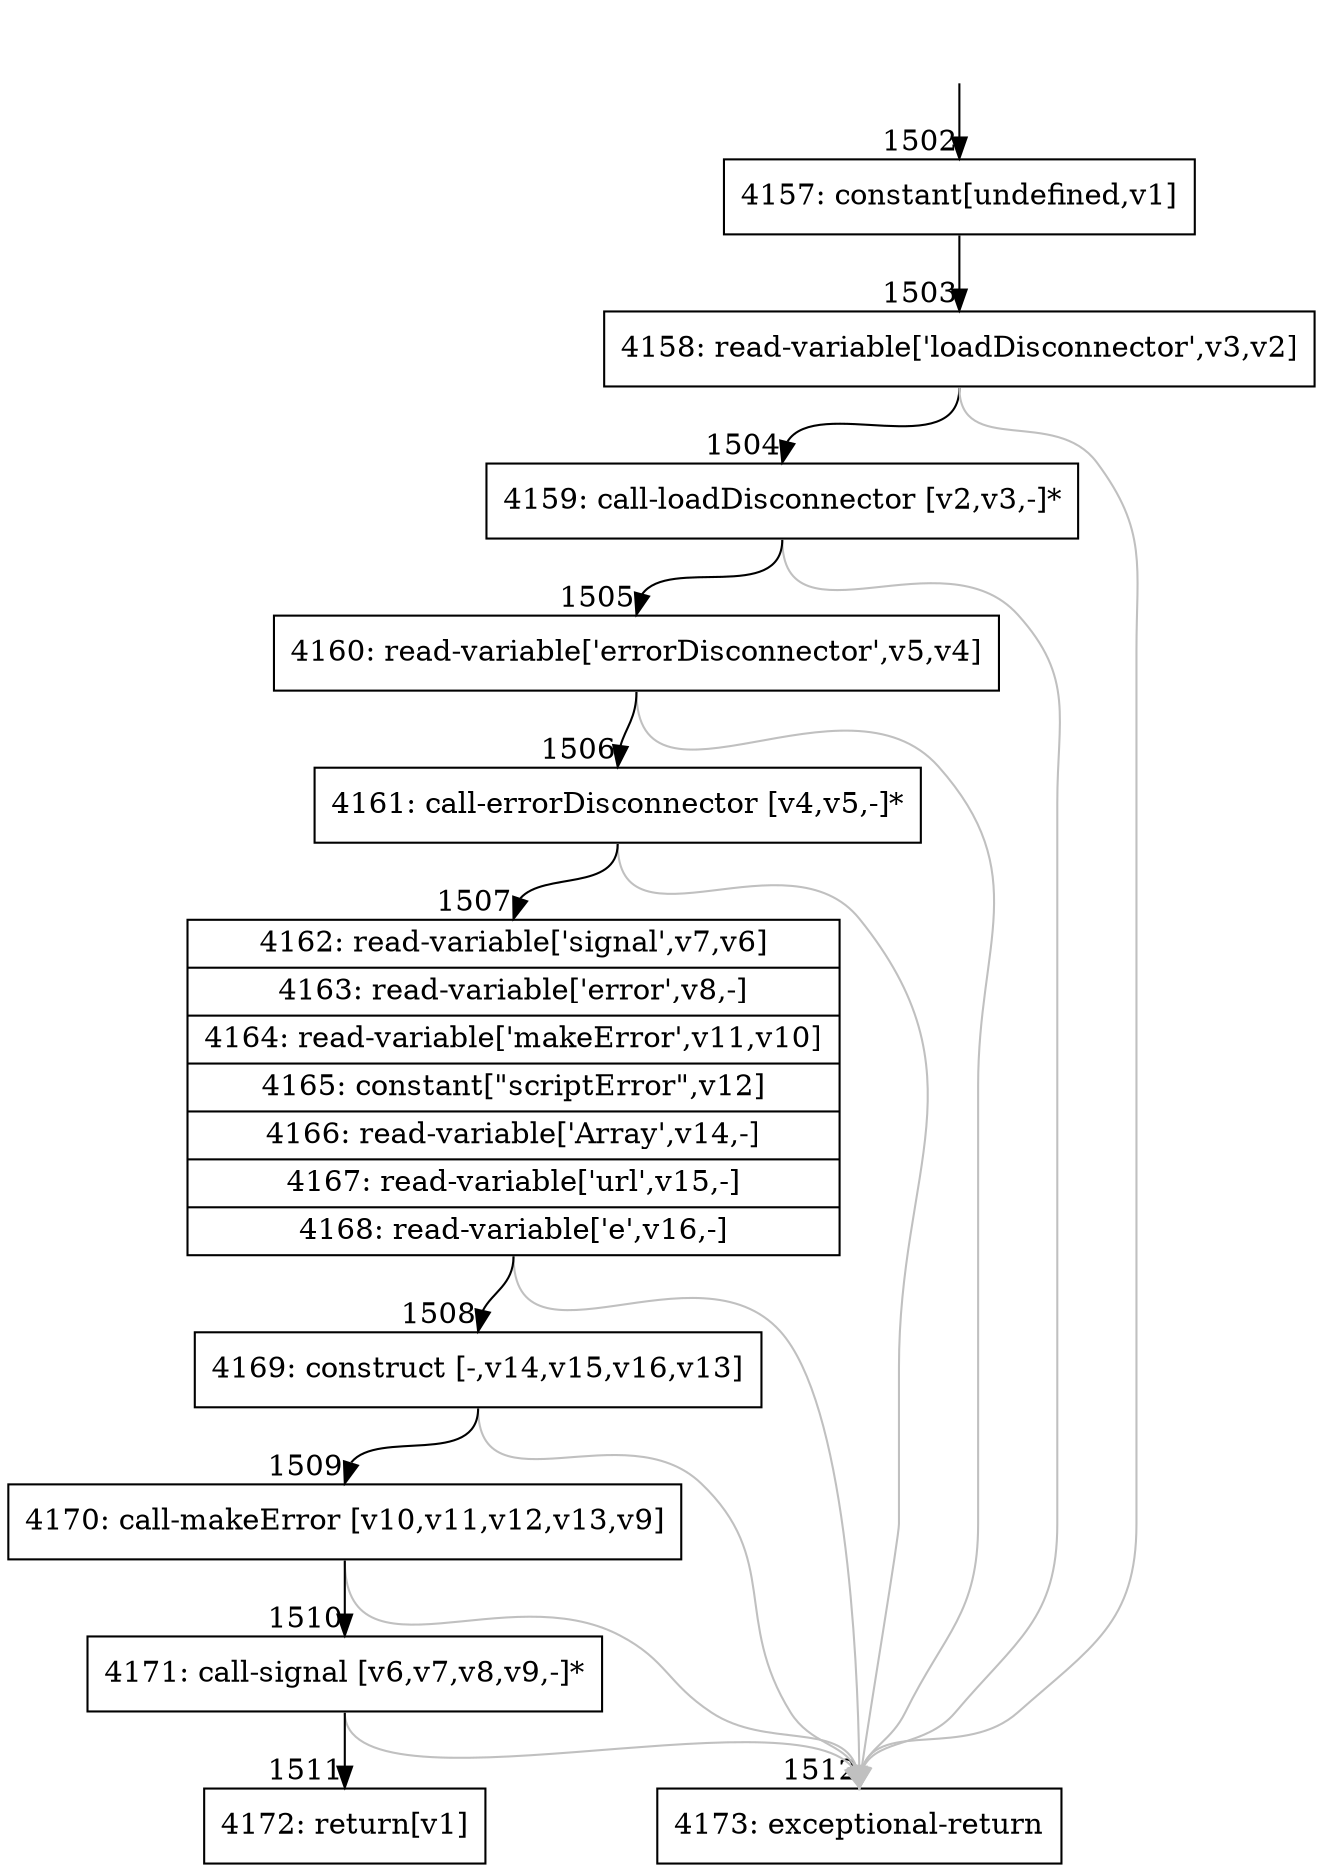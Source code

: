 digraph {
rankdir="TD"
BB_entry101[shape=none,label=""];
BB_entry101 -> BB1502 [tailport=s, headport=n, headlabel="    1502"]
BB1502 [shape=record label="{4157: constant[undefined,v1]}" ] 
BB1502 -> BB1503 [tailport=s, headport=n, headlabel="      1503"]
BB1503 [shape=record label="{4158: read-variable['loadDisconnector',v3,v2]}" ] 
BB1503 -> BB1504 [tailport=s, headport=n, headlabel="      1504"]
BB1503 -> BB1512 [tailport=s, headport=n, color=gray, headlabel="      1512"]
BB1504 [shape=record label="{4159: call-loadDisconnector [v2,v3,-]*}" ] 
BB1504 -> BB1505 [tailport=s, headport=n, headlabel="      1505"]
BB1504 -> BB1512 [tailport=s, headport=n, color=gray]
BB1505 [shape=record label="{4160: read-variable['errorDisconnector',v5,v4]}" ] 
BB1505 -> BB1506 [tailport=s, headport=n, headlabel="      1506"]
BB1505 -> BB1512 [tailport=s, headport=n, color=gray]
BB1506 [shape=record label="{4161: call-errorDisconnector [v4,v5,-]*}" ] 
BB1506 -> BB1507 [tailport=s, headport=n, headlabel="      1507"]
BB1506 -> BB1512 [tailport=s, headport=n, color=gray]
BB1507 [shape=record label="{4162: read-variable['signal',v7,v6]|4163: read-variable['error',v8,-]|4164: read-variable['makeError',v11,v10]|4165: constant[\"scriptError\",v12]|4166: read-variable['Array',v14,-]|4167: read-variable['url',v15,-]|4168: read-variable['e',v16,-]}" ] 
BB1507 -> BB1508 [tailport=s, headport=n, headlabel="      1508"]
BB1507 -> BB1512 [tailport=s, headport=n, color=gray]
BB1508 [shape=record label="{4169: construct [-,v14,v15,v16,v13]}" ] 
BB1508 -> BB1509 [tailport=s, headport=n, headlabel="      1509"]
BB1508 -> BB1512 [tailport=s, headport=n, color=gray]
BB1509 [shape=record label="{4170: call-makeError [v10,v11,v12,v13,v9]}" ] 
BB1509 -> BB1510 [tailport=s, headport=n, headlabel="      1510"]
BB1509 -> BB1512 [tailport=s, headport=n, color=gray]
BB1510 [shape=record label="{4171: call-signal [v6,v7,v8,v9,-]*}" ] 
BB1510 -> BB1511 [tailport=s, headport=n, headlabel="      1511"]
BB1510 -> BB1512 [tailport=s, headport=n, color=gray]
BB1511 [shape=record label="{4172: return[v1]}" ] 
BB1512 [shape=record label="{4173: exceptional-return}" ] 
//#$~ 1727
}
